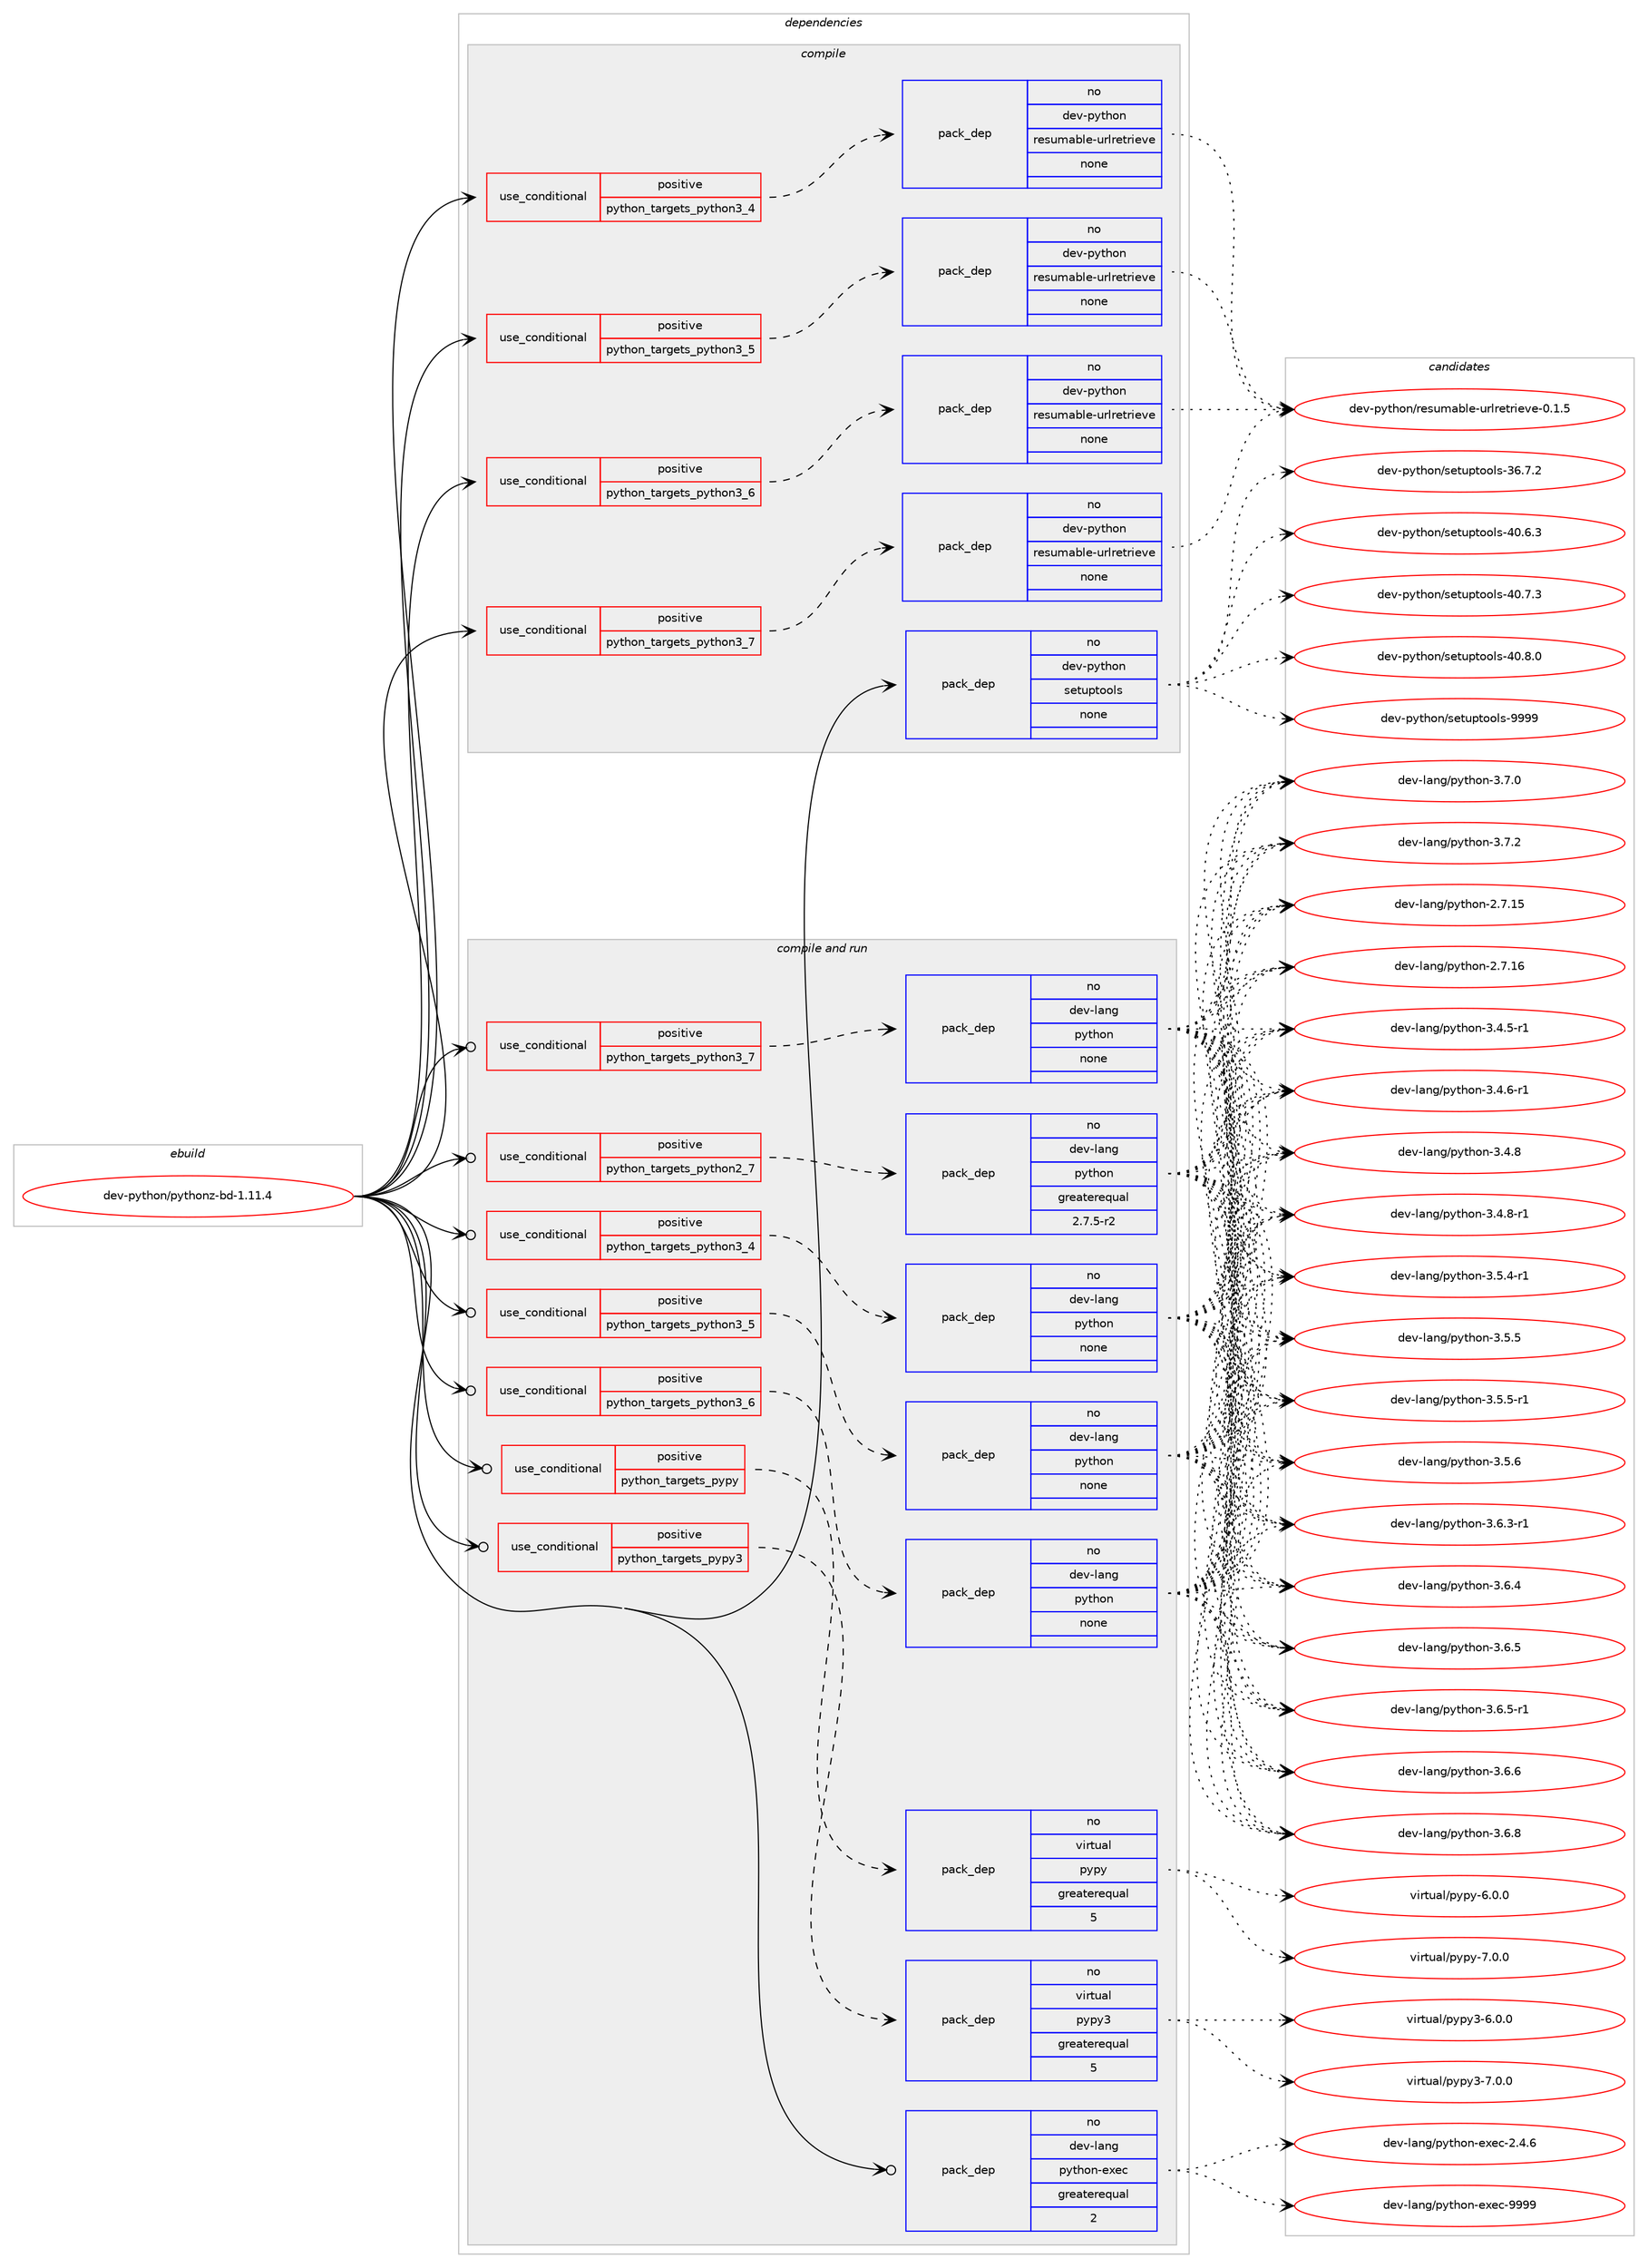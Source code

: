digraph prolog {

# *************
# Graph options
# *************

newrank=true;
concentrate=true;
compound=true;
graph [rankdir=LR,fontname=Helvetica,fontsize=10,ranksep=1.5];#, ranksep=2.5, nodesep=0.2];
edge  [arrowhead=vee];
node  [fontname=Helvetica,fontsize=10];

# **********
# The ebuild
# **********

subgraph cluster_leftcol {
color=gray;
rank=same;
label=<<i>ebuild</i>>;
id [label="dev-python/pythonz-bd-1.11.4", color=red, width=4, href="../dev-python/pythonz-bd-1.11.4.svg"];
}

# ****************
# The dependencies
# ****************

subgraph cluster_midcol {
color=gray;
label=<<i>dependencies</i>>;
subgraph cluster_compile {
fillcolor="#eeeeee";
style=filled;
label=<<i>compile</i>>;
subgraph cond383217 {
dependency1437303 [label=<<TABLE BORDER="0" CELLBORDER="1" CELLSPACING="0" CELLPADDING="4"><TR><TD ROWSPAN="3" CELLPADDING="10">use_conditional</TD></TR><TR><TD>positive</TD></TR><TR><TD>python_targets_python3_4</TD></TR></TABLE>>, shape=none, color=red];
subgraph pack1030731 {
dependency1437304 [label=<<TABLE BORDER="0" CELLBORDER="1" CELLSPACING="0" CELLPADDING="4" WIDTH="220"><TR><TD ROWSPAN="6" CELLPADDING="30">pack_dep</TD></TR><TR><TD WIDTH="110">no</TD></TR><TR><TD>dev-python</TD></TR><TR><TD>resumable-urlretrieve</TD></TR><TR><TD>none</TD></TR><TR><TD></TD></TR></TABLE>>, shape=none, color=blue];
}
dependency1437303:e -> dependency1437304:w [weight=20,style="dashed",arrowhead="vee"];
}
id:e -> dependency1437303:w [weight=20,style="solid",arrowhead="vee"];
subgraph cond383218 {
dependency1437305 [label=<<TABLE BORDER="0" CELLBORDER="1" CELLSPACING="0" CELLPADDING="4"><TR><TD ROWSPAN="3" CELLPADDING="10">use_conditional</TD></TR><TR><TD>positive</TD></TR><TR><TD>python_targets_python3_5</TD></TR></TABLE>>, shape=none, color=red];
subgraph pack1030732 {
dependency1437306 [label=<<TABLE BORDER="0" CELLBORDER="1" CELLSPACING="0" CELLPADDING="4" WIDTH="220"><TR><TD ROWSPAN="6" CELLPADDING="30">pack_dep</TD></TR><TR><TD WIDTH="110">no</TD></TR><TR><TD>dev-python</TD></TR><TR><TD>resumable-urlretrieve</TD></TR><TR><TD>none</TD></TR><TR><TD></TD></TR></TABLE>>, shape=none, color=blue];
}
dependency1437305:e -> dependency1437306:w [weight=20,style="dashed",arrowhead="vee"];
}
id:e -> dependency1437305:w [weight=20,style="solid",arrowhead="vee"];
subgraph cond383219 {
dependency1437307 [label=<<TABLE BORDER="0" CELLBORDER="1" CELLSPACING="0" CELLPADDING="4"><TR><TD ROWSPAN="3" CELLPADDING="10">use_conditional</TD></TR><TR><TD>positive</TD></TR><TR><TD>python_targets_python3_6</TD></TR></TABLE>>, shape=none, color=red];
subgraph pack1030733 {
dependency1437308 [label=<<TABLE BORDER="0" CELLBORDER="1" CELLSPACING="0" CELLPADDING="4" WIDTH="220"><TR><TD ROWSPAN="6" CELLPADDING="30">pack_dep</TD></TR><TR><TD WIDTH="110">no</TD></TR><TR><TD>dev-python</TD></TR><TR><TD>resumable-urlretrieve</TD></TR><TR><TD>none</TD></TR><TR><TD></TD></TR></TABLE>>, shape=none, color=blue];
}
dependency1437307:e -> dependency1437308:w [weight=20,style="dashed",arrowhead="vee"];
}
id:e -> dependency1437307:w [weight=20,style="solid",arrowhead="vee"];
subgraph cond383220 {
dependency1437309 [label=<<TABLE BORDER="0" CELLBORDER="1" CELLSPACING="0" CELLPADDING="4"><TR><TD ROWSPAN="3" CELLPADDING="10">use_conditional</TD></TR><TR><TD>positive</TD></TR><TR><TD>python_targets_python3_7</TD></TR></TABLE>>, shape=none, color=red];
subgraph pack1030734 {
dependency1437310 [label=<<TABLE BORDER="0" CELLBORDER="1" CELLSPACING="0" CELLPADDING="4" WIDTH="220"><TR><TD ROWSPAN="6" CELLPADDING="30">pack_dep</TD></TR><TR><TD WIDTH="110">no</TD></TR><TR><TD>dev-python</TD></TR><TR><TD>resumable-urlretrieve</TD></TR><TR><TD>none</TD></TR><TR><TD></TD></TR></TABLE>>, shape=none, color=blue];
}
dependency1437309:e -> dependency1437310:w [weight=20,style="dashed",arrowhead="vee"];
}
id:e -> dependency1437309:w [weight=20,style="solid",arrowhead="vee"];
subgraph pack1030735 {
dependency1437311 [label=<<TABLE BORDER="0" CELLBORDER="1" CELLSPACING="0" CELLPADDING="4" WIDTH="220"><TR><TD ROWSPAN="6" CELLPADDING="30">pack_dep</TD></TR><TR><TD WIDTH="110">no</TD></TR><TR><TD>dev-python</TD></TR><TR><TD>setuptools</TD></TR><TR><TD>none</TD></TR><TR><TD></TD></TR></TABLE>>, shape=none, color=blue];
}
id:e -> dependency1437311:w [weight=20,style="solid",arrowhead="vee"];
}
subgraph cluster_compileandrun {
fillcolor="#eeeeee";
style=filled;
label=<<i>compile and run</i>>;
subgraph cond383221 {
dependency1437312 [label=<<TABLE BORDER="0" CELLBORDER="1" CELLSPACING="0" CELLPADDING="4"><TR><TD ROWSPAN="3" CELLPADDING="10">use_conditional</TD></TR><TR><TD>positive</TD></TR><TR><TD>python_targets_pypy</TD></TR></TABLE>>, shape=none, color=red];
subgraph pack1030736 {
dependency1437313 [label=<<TABLE BORDER="0" CELLBORDER="1" CELLSPACING="0" CELLPADDING="4" WIDTH="220"><TR><TD ROWSPAN="6" CELLPADDING="30">pack_dep</TD></TR><TR><TD WIDTH="110">no</TD></TR><TR><TD>virtual</TD></TR><TR><TD>pypy</TD></TR><TR><TD>greaterequal</TD></TR><TR><TD>5</TD></TR></TABLE>>, shape=none, color=blue];
}
dependency1437312:e -> dependency1437313:w [weight=20,style="dashed",arrowhead="vee"];
}
id:e -> dependency1437312:w [weight=20,style="solid",arrowhead="odotvee"];
subgraph cond383222 {
dependency1437314 [label=<<TABLE BORDER="0" CELLBORDER="1" CELLSPACING="0" CELLPADDING="4"><TR><TD ROWSPAN="3" CELLPADDING="10">use_conditional</TD></TR><TR><TD>positive</TD></TR><TR><TD>python_targets_pypy3</TD></TR></TABLE>>, shape=none, color=red];
subgraph pack1030737 {
dependency1437315 [label=<<TABLE BORDER="0" CELLBORDER="1" CELLSPACING="0" CELLPADDING="4" WIDTH="220"><TR><TD ROWSPAN="6" CELLPADDING="30">pack_dep</TD></TR><TR><TD WIDTH="110">no</TD></TR><TR><TD>virtual</TD></TR><TR><TD>pypy3</TD></TR><TR><TD>greaterequal</TD></TR><TR><TD>5</TD></TR></TABLE>>, shape=none, color=blue];
}
dependency1437314:e -> dependency1437315:w [weight=20,style="dashed",arrowhead="vee"];
}
id:e -> dependency1437314:w [weight=20,style="solid",arrowhead="odotvee"];
subgraph cond383223 {
dependency1437316 [label=<<TABLE BORDER="0" CELLBORDER="1" CELLSPACING="0" CELLPADDING="4"><TR><TD ROWSPAN="3" CELLPADDING="10">use_conditional</TD></TR><TR><TD>positive</TD></TR><TR><TD>python_targets_python2_7</TD></TR></TABLE>>, shape=none, color=red];
subgraph pack1030738 {
dependency1437317 [label=<<TABLE BORDER="0" CELLBORDER="1" CELLSPACING="0" CELLPADDING="4" WIDTH="220"><TR><TD ROWSPAN="6" CELLPADDING="30">pack_dep</TD></TR><TR><TD WIDTH="110">no</TD></TR><TR><TD>dev-lang</TD></TR><TR><TD>python</TD></TR><TR><TD>greaterequal</TD></TR><TR><TD>2.7.5-r2</TD></TR></TABLE>>, shape=none, color=blue];
}
dependency1437316:e -> dependency1437317:w [weight=20,style="dashed",arrowhead="vee"];
}
id:e -> dependency1437316:w [weight=20,style="solid",arrowhead="odotvee"];
subgraph cond383224 {
dependency1437318 [label=<<TABLE BORDER="0" CELLBORDER="1" CELLSPACING="0" CELLPADDING="4"><TR><TD ROWSPAN="3" CELLPADDING="10">use_conditional</TD></TR><TR><TD>positive</TD></TR><TR><TD>python_targets_python3_4</TD></TR></TABLE>>, shape=none, color=red];
subgraph pack1030739 {
dependency1437319 [label=<<TABLE BORDER="0" CELLBORDER="1" CELLSPACING="0" CELLPADDING="4" WIDTH="220"><TR><TD ROWSPAN="6" CELLPADDING="30">pack_dep</TD></TR><TR><TD WIDTH="110">no</TD></TR><TR><TD>dev-lang</TD></TR><TR><TD>python</TD></TR><TR><TD>none</TD></TR><TR><TD></TD></TR></TABLE>>, shape=none, color=blue];
}
dependency1437318:e -> dependency1437319:w [weight=20,style="dashed",arrowhead="vee"];
}
id:e -> dependency1437318:w [weight=20,style="solid",arrowhead="odotvee"];
subgraph cond383225 {
dependency1437320 [label=<<TABLE BORDER="0" CELLBORDER="1" CELLSPACING="0" CELLPADDING="4"><TR><TD ROWSPAN="3" CELLPADDING="10">use_conditional</TD></TR><TR><TD>positive</TD></TR><TR><TD>python_targets_python3_5</TD></TR></TABLE>>, shape=none, color=red];
subgraph pack1030740 {
dependency1437321 [label=<<TABLE BORDER="0" CELLBORDER="1" CELLSPACING="0" CELLPADDING="4" WIDTH="220"><TR><TD ROWSPAN="6" CELLPADDING="30">pack_dep</TD></TR><TR><TD WIDTH="110">no</TD></TR><TR><TD>dev-lang</TD></TR><TR><TD>python</TD></TR><TR><TD>none</TD></TR><TR><TD></TD></TR></TABLE>>, shape=none, color=blue];
}
dependency1437320:e -> dependency1437321:w [weight=20,style="dashed",arrowhead="vee"];
}
id:e -> dependency1437320:w [weight=20,style="solid",arrowhead="odotvee"];
subgraph cond383226 {
dependency1437322 [label=<<TABLE BORDER="0" CELLBORDER="1" CELLSPACING="0" CELLPADDING="4"><TR><TD ROWSPAN="3" CELLPADDING="10">use_conditional</TD></TR><TR><TD>positive</TD></TR><TR><TD>python_targets_python3_6</TD></TR></TABLE>>, shape=none, color=red];
subgraph pack1030741 {
dependency1437323 [label=<<TABLE BORDER="0" CELLBORDER="1" CELLSPACING="0" CELLPADDING="4" WIDTH="220"><TR><TD ROWSPAN="6" CELLPADDING="30">pack_dep</TD></TR><TR><TD WIDTH="110">no</TD></TR><TR><TD>dev-lang</TD></TR><TR><TD>python</TD></TR><TR><TD>none</TD></TR><TR><TD></TD></TR></TABLE>>, shape=none, color=blue];
}
dependency1437322:e -> dependency1437323:w [weight=20,style="dashed",arrowhead="vee"];
}
id:e -> dependency1437322:w [weight=20,style="solid",arrowhead="odotvee"];
subgraph cond383227 {
dependency1437324 [label=<<TABLE BORDER="0" CELLBORDER="1" CELLSPACING="0" CELLPADDING="4"><TR><TD ROWSPAN="3" CELLPADDING="10">use_conditional</TD></TR><TR><TD>positive</TD></TR><TR><TD>python_targets_python3_7</TD></TR></TABLE>>, shape=none, color=red];
subgraph pack1030742 {
dependency1437325 [label=<<TABLE BORDER="0" CELLBORDER="1" CELLSPACING="0" CELLPADDING="4" WIDTH="220"><TR><TD ROWSPAN="6" CELLPADDING="30">pack_dep</TD></TR><TR><TD WIDTH="110">no</TD></TR><TR><TD>dev-lang</TD></TR><TR><TD>python</TD></TR><TR><TD>none</TD></TR><TR><TD></TD></TR></TABLE>>, shape=none, color=blue];
}
dependency1437324:e -> dependency1437325:w [weight=20,style="dashed",arrowhead="vee"];
}
id:e -> dependency1437324:w [weight=20,style="solid",arrowhead="odotvee"];
subgraph pack1030743 {
dependency1437326 [label=<<TABLE BORDER="0" CELLBORDER="1" CELLSPACING="0" CELLPADDING="4" WIDTH="220"><TR><TD ROWSPAN="6" CELLPADDING="30">pack_dep</TD></TR><TR><TD WIDTH="110">no</TD></TR><TR><TD>dev-lang</TD></TR><TR><TD>python-exec</TD></TR><TR><TD>greaterequal</TD></TR><TR><TD>2</TD></TR></TABLE>>, shape=none, color=blue];
}
id:e -> dependency1437326:w [weight=20,style="solid",arrowhead="odotvee"];
}
subgraph cluster_run {
fillcolor="#eeeeee";
style=filled;
label=<<i>run</i>>;
}
}

# **************
# The candidates
# **************

subgraph cluster_choices {
rank=same;
color=gray;
label=<<i>candidates</i>>;

subgraph choice1030731 {
color=black;
nodesep=1;
choice1001011184511212111610411111047114101115117109979810810145117114108114101116114105101118101454846494653 [label="dev-python/resumable-urlretrieve-0.1.5", color=red, width=4,href="../dev-python/resumable-urlretrieve-0.1.5.svg"];
dependency1437304:e -> choice1001011184511212111610411111047114101115117109979810810145117114108114101116114105101118101454846494653:w [style=dotted,weight="100"];
}
subgraph choice1030732 {
color=black;
nodesep=1;
choice1001011184511212111610411111047114101115117109979810810145117114108114101116114105101118101454846494653 [label="dev-python/resumable-urlretrieve-0.1.5", color=red, width=4,href="../dev-python/resumable-urlretrieve-0.1.5.svg"];
dependency1437306:e -> choice1001011184511212111610411111047114101115117109979810810145117114108114101116114105101118101454846494653:w [style=dotted,weight="100"];
}
subgraph choice1030733 {
color=black;
nodesep=1;
choice1001011184511212111610411111047114101115117109979810810145117114108114101116114105101118101454846494653 [label="dev-python/resumable-urlretrieve-0.1.5", color=red, width=4,href="../dev-python/resumable-urlretrieve-0.1.5.svg"];
dependency1437308:e -> choice1001011184511212111610411111047114101115117109979810810145117114108114101116114105101118101454846494653:w [style=dotted,weight="100"];
}
subgraph choice1030734 {
color=black;
nodesep=1;
choice1001011184511212111610411111047114101115117109979810810145117114108114101116114105101118101454846494653 [label="dev-python/resumable-urlretrieve-0.1.5", color=red, width=4,href="../dev-python/resumable-urlretrieve-0.1.5.svg"];
dependency1437310:e -> choice1001011184511212111610411111047114101115117109979810810145117114108114101116114105101118101454846494653:w [style=dotted,weight="100"];
}
subgraph choice1030735 {
color=black;
nodesep=1;
choice100101118451121211161041111104711510111611711211611111110811545515446554650 [label="dev-python/setuptools-36.7.2", color=red, width=4,href="../dev-python/setuptools-36.7.2.svg"];
choice100101118451121211161041111104711510111611711211611111110811545524846544651 [label="dev-python/setuptools-40.6.3", color=red, width=4,href="../dev-python/setuptools-40.6.3.svg"];
choice100101118451121211161041111104711510111611711211611111110811545524846554651 [label="dev-python/setuptools-40.7.3", color=red, width=4,href="../dev-python/setuptools-40.7.3.svg"];
choice100101118451121211161041111104711510111611711211611111110811545524846564648 [label="dev-python/setuptools-40.8.0", color=red, width=4,href="../dev-python/setuptools-40.8.0.svg"];
choice10010111845112121116104111110471151011161171121161111111081154557575757 [label="dev-python/setuptools-9999", color=red, width=4,href="../dev-python/setuptools-9999.svg"];
dependency1437311:e -> choice100101118451121211161041111104711510111611711211611111110811545515446554650:w [style=dotted,weight="100"];
dependency1437311:e -> choice100101118451121211161041111104711510111611711211611111110811545524846544651:w [style=dotted,weight="100"];
dependency1437311:e -> choice100101118451121211161041111104711510111611711211611111110811545524846554651:w [style=dotted,weight="100"];
dependency1437311:e -> choice100101118451121211161041111104711510111611711211611111110811545524846564648:w [style=dotted,weight="100"];
dependency1437311:e -> choice10010111845112121116104111110471151011161171121161111111081154557575757:w [style=dotted,weight="100"];
}
subgraph choice1030736 {
color=black;
nodesep=1;
choice1181051141161179710847112121112121455446484648 [label="virtual/pypy-6.0.0", color=red, width=4,href="../virtual/pypy-6.0.0.svg"];
choice1181051141161179710847112121112121455546484648 [label="virtual/pypy-7.0.0", color=red, width=4,href="../virtual/pypy-7.0.0.svg"];
dependency1437313:e -> choice1181051141161179710847112121112121455446484648:w [style=dotted,weight="100"];
dependency1437313:e -> choice1181051141161179710847112121112121455546484648:w [style=dotted,weight="100"];
}
subgraph choice1030737 {
color=black;
nodesep=1;
choice118105114116117971084711212111212151455446484648 [label="virtual/pypy3-6.0.0", color=red, width=4,href="../virtual/pypy3-6.0.0.svg"];
choice118105114116117971084711212111212151455546484648 [label="virtual/pypy3-7.0.0", color=red, width=4,href="../virtual/pypy3-7.0.0.svg"];
dependency1437315:e -> choice118105114116117971084711212111212151455446484648:w [style=dotted,weight="100"];
dependency1437315:e -> choice118105114116117971084711212111212151455546484648:w [style=dotted,weight="100"];
}
subgraph choice1030738 {
color=black;
nodesep=1;
choice10010111845108971101034711212111610411111045504655464953 [label="dev-lang/python-2.7.15", color=red, width=4,href="../dev-lang/python-2.7.15.svg"];
choice10010111845108971101034711212111610411111045504655464954 [label="dev-lang/python-2.7.16", color=red, width=4,href="../dev-lang/python-2.7.16.svg"];
choice1001011184510897110103471121211161041111104551465246534511449 [label="dev-lang/python-3.4.5-r1", color=red, width=4,href="../dev-lang/python-3.4.5-r1.svg"];
choice1001011184510897110103471121211161041111104551465246544511449 [label="dev-lang/python-3.4.6-r1", color=red, width=4,href="../dev-lang/python-3.4.6-r1.svg"];
choice100101118451089711010347112121116104111110455146524656 [label="dev-lang/python-3.4.8", color=red, width=4,href="../dev-lang/python-3.4.8.svg"];
choice1001011184510897110103471121211161041111104551465246564511449 [label="dev-lang/python-3.4.8-r1", color=red, width=4,href="../dev-lang/python-3.4.8-r1.svg"];
choice1001011184510897110103471121211161041111104551465346524511449 [label="dev-lang/python-3.5.4-r1", color=red, width=4,href="../dev-lang/python-3.5.4-r1.svg"];
choice100101118451089711010347112121116104111110455146534653 [label="dev-lang/python-3.5.5", color=red, width=4,href="../dev-lang/python-3.5.5.svg"];
choice1001011184510897110103471121211161041111104551465346534511449 [label="dev-lang/python-3.5.5-r1", color=red, width=4,href="../dev-lang/python-3.5.5-r1.svg"];
choice100101118451089711010347112121116104111110455146534654 [label="dev-lang/python-3.5.6", color=red, width=4,href="../dev-lang/python-3.5.6.svg"];
choice1001011184510897110103471121211161041111104551465446514511449 [label="dev-lang/python-3.6.3-r1", color=red, width=4,href="../dev-lang/python-3.6.3-r1.svg"];
choice100101118451089711010347112121116104111110455146544652 [label="dev-lang/python-3.6.4", color=red, width=4,href="../dev-lang/python-3.6.4.svg"];
choice100101118451089711010347112121116104111110455146544653 [label="dev-lang/python-3.6.5", color=red, width=4,href="../dev-lang/python-3.6.5.svg"];
choice1001011184510897110103471121211161041111104551465446534511449 [label="dev-lang/python-3.6.5-r1", color=red, width=4,href="../dev-lang/python-3.6.5-r1.svg"];
choice100101118451089711010347112121116104111110455146544654 [label="dev-lang/python-3.6.6", color=red, width=4,href="../dev-lang/python-3.6.6.svg"];
choice100101118451089711010347112121116104111110455146544656 [label="dev-lang/python-3.6.8", color=red, width=4,href="../dev-lang/python-3.6.8.svg"];
choice100101118451089711010347112121116104111110455146554648 [label="dev-lang/python-3.7.0", color=red, width=4,href="../dev-lang/python-3.7.0.svg"];
choice100101118451089711010347112121116104111110455146554650 [label="dev-lang/python-3.7.2", color=red, width=4,href="../dev-lang/python-3.7.2.svg"];
dependency1437317:e -> choice10010111845108971101034711212111610411111045504655464953:w [style=dotted,weight="100"];
dependency1437317:e -> choice10010111845108971101034711212111610411111045504655464954:w [style=dotted,weight="100"];
dependency1437317:e -> choice1001011184510897110103471121211161041111104551465246534511449:w [style=dotted,weight="100"];
dependency1437317:e -> choice1001011184510897110103471121211161041111104551465246544511449:w [style=dotted,weight="100"];
dependency1437317:e -> choice100101118451089711010347112121116104111110455146524656:w [style=dotted,weight="100"];
dependency1437317:e -> choice1001011184510897110103471121211161041111104551465246564511449:w [style=dotted,weight="100"];
dependency1437317:e -> choice1001011184510897110103471121211161041111104551465346524511449:w [style=dotted,weight="100"];
dependency1437317:e -> choice100101118451089711010347112121116104111110455146534653:w [style=dotted,weight="100"];
dependency1437317:e -> choice1001011184510897110103471121211161041111104551465346534511449:w [style=dotted,weight="100"];
dependency1437317:e -> choice100101118451089711010347112121116104111110455146534654:w [style=dotted,weight="100"];
dependency1437317:e -> choice1001011184510897110103471121211161041111104551465446514511449:w [style=dotted,weight="100"];
dependency1437317:e -> choice100101118451089711010347112121116104111110455146544652:w [style=dotted,weight="100"];
dependency1437317:e -> choice100101118451089711010347112121116104111110455146544653:w [style=dotted,weight="100"];
dependency1437317:e -> choice1001011184510897110103471121211161041111104551465446534511449:w [style=dotted,weight="100"];
dependency1437317:e -> choice100101118451089711010347112121116104111110455146544654:w [style=dotted,weight="100"];
dependency1437317:e -> choice100101118451089711010347112121116104111110455146544656:w [style=dotted,weight="100"];
dependency1437317:e -> choice100101118451089711010347112121116104111110455146554648:w [style=dotted,weight="100"];
dependency1437317:e -> choice100101118451089711010347112121116104111110455146554650:w [style=dotted,weight="100"];
}
subgraph choice1030739 {
color=black;
nodesep=1;
choice10010111845108971101034711212111610411111045504655464953 [label="dev-lang/python-2.7.15", color=red, width=4,href="../dev-lang/python-2.7.15.svg"];
choice10010111845108971101034711212111610411111045504655464954 [label="dev-lang/python-2.7.16", color=red, width=4,href="../dev-lang/python-2.7.16.svg"];
choice1001011184510897110103471121211161041111104551465246534511449 [label="dev-lang/python-3.4.5-r1", color=red, width=4,href="../dev-lang/python-3.4.5-r1.svg"];
choice1001011184510897110103471121211161041111104551465246544511449 [label="dev-lang/python-3.4.6-r1", color=red, width=4,href="../dev-lang/python-3.4.6-r1.svg"];
choice100101118451089711010347112121116104111110455146524656 [label="dev-lang/python-3.4.8", color=red, width=4,href="../dev-lang/python-3.4.8.svg"];
choice1001011184510897110103471121211161041111104551465246564511449 [label="dev-lang/python-3.4.8-r1", color=red, width=4,href="../dev-lang/python-3.4.8-r1.svg"];
choice1001011184510897110103471121211161041111104551465346524511449 [label="dev-lang/python-3.5.4-r1", color=red, width=4,href="../dev-lang/python-3.5.4-r1.svg"];
choice100101118451089711010347112121116104111110455146534653 [label="dev-lang/python-3.5.5", color=red, width=4,href="../dev-lang/python-3.5.5.svg"];
choice1001011184510897110103471121211161041111104551465346534511449 [label="dev-lang/python-3.5.5-r1", color=red, width=4,href="../dev-lang/python-3.5.5-r1.svg"];
choice100101118451089711010347112121116104111110455146534654 [label="dev-lang/python-3.5.6", color=red, width=4,href="../dev-lang/python-3.5.6.svg"];
choice1001011184510897110103471121211161041111104551465446514511449 [label="dev-lang/python-3.6.3-r1", color=red, width=4,href="../dev-lang/python-3.6.3-r1.svg"];
choice100101118451089711010347112121116104111110455146544652 [label="dev-lang/python-3.6.4", color=red, width=4,href="../dev-lang/python-3.6.4.svg"];
choice100101118451089711010347112121116104111110455146544653 [label="dev-lang/python-3.6.5", color=red, width=4,href="../dev-lang/python-3.6.5.svg"];
choice1001011184510897110103471121211161041111104551465446534511449 [label="dev-lang/python-3.6.5-r1", color=red, width=4,href="../dev-lang/python-3.6.5-r1.svg"];
choice100101118451089711010347112121116104111110455146544654 [label="dev-lang/python-3.6.6", color=red, width=4,href="../dev-lang/python-3.6.6.svg"];
choice100101118451089711010347112121116104111110455146544656 [label="dev-lang/python-3.6.8", color=red, width=4,href="../dev-lang/python-3.6.8.svg"];
choice100101118451089711010347112121116104111110455146554648 [label="dev-lang/python-3.7.0", color=red, width=4,href="../dev-lang/python-3.7.0.svg"];
choice100101118451089711010347112121116104111110455146554650 [label="dev-lang/python-3.7.2", color=red, width=4,href="../dev-lang/python-3.7.2.svg"];
dependency1437319:e -> choice10010111845108971101034711212111610411111045504655464953:w [style=dotted,weight="100"];
dependency1437319:e -> choice10010111845108971101034711212111610411111045504655464954:w [style=dotted,weight="100"];
dependency1437319:e -> choice1001011184510897110103471121211161041111104551465246534511449:w [style=dotted,weight="100"];
dependency1437319:e -> choice1001011184510897110103471121211161041111104551465246544511449:w [style=dotted,weight="100"];
dependency1437319:e -> choice100101118451089711010347112121116104111110455146524656:w [style=dotted,weight="100"];
dependency1437319:e -> choice1001011184510897110103471121211161041111104551465246564511449:w [style=dotted,weight="100"];
dependency1437319:e -> choice1001011184510897110103471121211161041111104551465346524511449:w [style=dotted,weight="100"];
dependency1437319:e -> choice100101118451089711010347112121116104111110455146534653:w [style=dotted,weight="100"];
dependency1437319:e -> choice1001011184510897110103471121211161041111104551465346534511449:w [style=dotted,weight="100"];
dependency1437319:e -> choice100101118451089711010347112121116104111110455146534654:w [style=dotted,weight="100"];
dependency1437319:e -> choice1001011184510897110103471121211161041111104551465446514511449:w [style=dotted,weight="100"];
dependency1437319:e -> choice100101118451089711010347112121116104111110455146544652:w [style=dotted,weight="100"];
dependency1437319:e -> choice100101118451089711010347112121116104111110455146544653:w [style=dotted,weight="100"];
dependency1437319:e -> choice1001011184510897110103471121211161041111104551465446534511449:w [style=dotted,weight="100"];
dependency1437319:e -> choice100101118451089711010347112121116104111110455146544654:w [style=dotted,weight="100"];
dependency1437319:e -> choice100101118451089711010347112121116104111110455146544656:w [style=dotted,weight="100"];
dependency1437319:e -> choice100101118451089711010347112121116104111110455146554648:w [style=dotted,weight="100"];
dependency1437319:e -> choice100101118451089711010347112121116104111110455146554650:w [style=dotted,weight="100"];
}
subgraph choice1030740 {
color=black;
nodesep=1;
choice10010111845108971101034711212111610411111045504655464953 [label="dev-lang/python-2.7.15", color=red, width=4,href="../dev-lang/python-2.7.15.svg"];
choice10010111845108971101034711212111610411111045504655464954 [label="dev-lang/python-2.7.16", color=red, width=4,href="../dev-lang/python-2.7.16.svg"];
choice1001011184510897110103471121211161041111104551465246534511449 [label="dev-lang/python-3.4.5-r1", color=red, width=4,href="../dev-lang/python-3.4.5-r1.svg"];
choice1001011184510897110103471121211161041111104551465246544511449 [label="dev-lang/python-3.4.6-r1", color=red, width=4,href="../dev-lang/python-3.4.6-r1.svg"];
choice100101118451089711010347112121116104111110455146524656 [label="dev-lang/python-3.4.8", color=red, width=4,href="../dev-lang/python-3.4.8.svg"];
choice1001011184510897110103471121211161041111104551465246564511449 [label="dev-lang/python-3.4.8-r1", color=red, width=4,href="../dev-lang/python-3.4.8-r1.svg"];
choice1001011184510897110103471121211161041111104551465346524511449 [label="dev-lang/python-3.5.4-r1", color=red, width=4,href="../dev-lang/python-3.5.4-r1.svg"];
choice100101118451089711010347112121116104111110455146534653 [label="dev-lang/python-3.5.5", color=red, width=4,href="../dev-lang/python-3.5.5.svg"];
choice1001011184510897110103471121211161041111104551465346534511449 [label="dev-lang/python-3.5.5-r1", color=red, width=4,href="../dev-lang/python-3.5.5-r1.svg"];
choice100101118451089711010347112121116104111110455146534654 [label="dev-lang/python-3.5.6", color=red, width=4,href="../dev-lang/python-3.5.6.svg"];
choice1001011184510897110103471121211161041111104551465446514511449 [label="dev-lang/python-3.6.3-r1", color=red, width=4,href="../dev-lang/python-3.6.3-r1.svg"];
choice100101118451089711010347112121116104111110455146544652 [label="dev-lang/python-3.6.4", color=red, width=4,href="../dev-lang/python-3.6.4.svg"];
choice100101118451089711010347112121116104111110455146544653 [label="dev-lang/python-3.6.5", color=red, width=4,href="../dev-lang/python-3.6.5.svg"];
choice1001011184510897110103471121211161041111104551465446534511449 [label="dev-lang/python-3.6.5-r1", color=red, width=4,href="../dev-lang/python-3.6.5-r1.svg"];
choice100101118451089711010347112121116104111110455146544654 [label="dev-lang/python-3.6.6", color=red, width=4,href="../dev-lang/python-3.6.6.svg"];
choice100101118451089711010347112121116104111110455146544656 [label="dev-lang/python-3.6.8", color=red, width=4,href="../dev-lang/python-3.6.8.svg"];
choice100101118451089711010347112121116104111110455146554648 [label="dev-lang/python-3.7.0", color=red, width=4,href="../dev-lang/python-3.7.0.svg"];
choice100101118451089711010347112121116104111110455146554650 [label="dev-lang/python-3.7.2", color=red, width=4,href="../dev-lang/python-3.7.2.svg"];
dependency1437321:e -> choice10010111845108971101034711212111610411111045504655464953:w [style=dotted,weight="100"];
dependency1437321:e -> choice10010111845108971101034711212111610411111045504655464954:w [style=dotted,weight="100"];
dependency1437321:e -> choice1001011184510897110103471121211161041111104551465246534511449:w [style=dotted,weight="100"];
dependency1437321:e -> choice1001011184510897110103471121211161041111104551465246544511449:w [style=dotted,weight="100"];
dependency1437321:e -> choice100101118451089711010347112121116104111110455146524656:w [style=dotted,weight="100"];
dependency1437321:e -> choice1001011184510897110103471121211161041111104551465246564511449:w [style=dotted,weight="100"];
dependency1437321:e -> choice1001011184510897110103471121211161041111104551465346524511449:w [style=dotted,weight="100"];
dependency1437321:e -> choice100101118451089711010347112121116104111110455146534653:w [style=dotted,weight="100"];
dependency1437321:e -> choice1001011184510897110103471121211161041111104551465346534511449:w [style=dotted,weight="100"];
dependency1437321:e -> choice100101118451089711010347112121116104111110455146534654:w [style=dotted,weight="100"];
dependency1437321:e -> choice1001011184510897110103471121211161041111104551465446514511449:w [style=dotted,weight="100"];
dependency1437321:e -> choice100101118451089711010347112121116104111110455146544652:w [style=dotted,weight="100"];
dependency1437321:e -> choice100101118451089711010347112121116104111110455146544653:w [style=dotted,weight="100"];
dependency1437321:e -> choice1001011184510897110103471121211161041111104551465446534511449:w [style=dotted,weight="100"];
dependency1437321:e -> choice100101118451089711010347112121116104111110455146544654:w [style=dotted,weight="100"];
dependency1437321:e -> choice100101118451089711010347112121116104111110455146544656:w [style=dotted,weight="100"];
dependency1437321:e -> choice100101118451089711010347112121116104111110455146554648:w [style=dotted,weight="100"];
dependency1437321:e -> choice100101118451089711010347112121116104111110455146554650:w [style=dotted,weight="100"];
}
subgraph choice1030741 {
color=black;
nodesep=1;
choice10010111845108971101034711212111610411111045504655464953 [label="dev-lang/python-2.7.15", color=red, width=4,href="../dev-lang/python-2.7.15.svg"];
choice10010111845108971101034711212111610411111045504655464954 [label="dev-lang/python-2.7.16", color=red, width=4,href="../dev-lang/python-2.7.16.svg"];
choice1001011184510897110103471121211161041111104551465246534511449 [label="dev-lang/python-3.4.5-r1", color=red, width=4,href="../dev-lang/python-3.4.5-r1.svg"];
choice1001011184510897110103471121211161041111104551465246544511449 [label="dev-lang/python-3.4.6-r1", color=red, width=4,href="../dev-lang/python-3.4.6-r1.svg"];
choice100101118451089711010347112121116104111110455146524656 [label="dev-lang/python-3.4.8", color=red, width=4,href="../dev-lang/python-3.4.8.svg"];
choice1001011184510897110103471121211161041111104551465246564511449 [label="dev-lang/python-3.4.8-r1", color=red, width=4,href="../dev-lang/python-3.4.8-r1.svg"];
choice1001011184510897110103471121211161041111104551465346524511449 [label="dev-lang/python-3.5.4-r1", color=red, width=4,href="../dev-lang/python-3.5.4-r1.svg"];
choice100101118451089711010347112121116104111110455146534653 [label="dev-lang/python-3.5.5", color=red, width=4,href="../dev-lang/python-3.5.5.svg"];
choice1001011184510897110103471121211161041111104551465346534511449 [label="dev-lang/python-3.5.5-r1", color=red, width=4,href="../dev-lang/python-3.5.5-r1.svg"];
choice100101118451089711010347112121116104111110455146534654 [label="dev-lang/python-3.5.6", color=red, width=4,href="../dev-lang/python-3.5.6.svg"];
choice1001011184510897110103471121211161041111104551465446514511449 [label="dev-lang/python-3.6.3-r1", color=red, width=4,href="../dev-lang/python-3.6.3-r1.svg"];
choice100101118451089711010347112121116104111110455146544652 [label="dev-lang/python-3.6.4", color=red, width=4,href="../dev-lang/python-3.6.4.svg"];
choice100101118451089711010347112121116104111110455146544653 [label="dev-lang/python-3.6.5", color=red, width=4,href="../dev-lang/python-3.6.5.svg"];
choice1001011184510897110103471121211161041111104551465446534511449 [label="dev-lang/python-3.6.5-r1", color=red, width=4,href="../dev-lang/python-3.6.5-r1.svg"];
choice100101118451089711010347112121116104111110455146544654 [label="dev-lang/python-3.6.6", color=red, width=4,href="../dev-lang/python-3.6.6.svg"];
choice100101118451089711010347112121116104111110455146544656 [label="dev-lang/python-3.6.8", color=red, width=4,href="../dev-lang/python-3.6.8.svg"];
choice100101118451089711010347112121116104111110455146554648 [label="dev-lang/python-3.7.0", color=red, width=4,href="../dev-lang/python-3.7.0.svg"];
choice100101118451089711010347112121116104111110455146554650 [label="dev-lang/python-3.7.2", color=red, width=4,href="../dev-lang/python-3.7.2.svg"];
dependency1437323:e -> choice10010111845108971101034711212111610411111045504655464953:w [style=dotted,weight="100"];
dependency1437323:e -> choice10010111845108971101034711212111610411111045504655464954:w [style=dotted,weight="100"];
dependency1437323:e -> choice1001011184510897110103471121211161041111104551465246534511449:w [style=dotted,weight="100"];
dependency1437323:e -> choice1001011184510897110103471121211161041111104551465246544511449:w [style=dotted,weight="100"];
dependency1437323:e -> choice100101118451089711010347112121116104111110455146524656:w [style=dotted,weight="100"];
dependency1437323:e -> choice1001011184510897110103471121211161041111104551465246564511449:w [style=dotted,weight="100"];
dependency1437323:e -> choice1001011184510897110103471121211161041111104551465346524511449:w [style=dotted,weight="100"];
dependency1437323:e -> choice100101118451089711010347112121116104111110455146534653:w [style=dotted,weight="100"];
dependency1437323:e -> choice1001011184510897110103471121211161041111104551465346534511449:w [style=dotted,weight="100"];
dependency1437323:e -> choice100101118451089711010347112121116104111110455146534654:w [style=dotted,weight="100"];
dependency1437323:e -> choice1001011184510897110103471121211161041111104551465446514511449:w [style=dotted,weight="100"];
dependency1437323:e -> choice100101118451089711010347112121116104111110455146544652:w [style=dotted,weight="100"];
dependency1437323:e -> choice100101118451089711010347112121116104111110455146544653:w [style=dotted,weight="100"];
dependency1437323:e -> choice1001011184510897110103471121211161041111104551465446534511449:w [style=dotted,weight="100"];
dependency1437323:e -> choice100101118451089711010347112121116104111110455146544654:w [style=dotted,weight="100"];
dependency1437323:e -> choice100101118451089711010347112121116104111110455146544656:w [style=dotted,weight="100"];
dependency1437323:e -> choice100101118451089711010347112121116104111110455146554648:w [style=dotted,weight="100"];
dependency1437323:e -> choice100101118451089711010347112121116104111110455146554650:w [style=dotted,weight="100"];
}
subgraph choice1030742 {
color=black;
nodesep=1;
choice10010111845108971101034711212111610411111045504655464953 [label="dev-lang/python-2.7.15", color=red, width=4,href="../dev-lang/python-2.7.15.svg"];
choice10010111845108971101034711212111610411111045504655464954 [label="dev-lang/python-2.7.16", color=red, width=4,href="../dev-lang/python-2.7.16.svg"];
choice1001011184510897110103471121211161041111104551465246534511449 [label="dev-lang/python-3.4.5-r1", color=red, width=4,href="../dev-lang/python-3.4.5-r1.svg"];
choice1001011184510897110103471121211161041111104551465246544511449 [label="dev-lang/python-3.4.6-r1", color=red, width=4,href="../dev-lang/python-3.4.6-r1.svg"];
choice100101118451089711010347112121116104111110455146524656 [label="dev-lang/python-3.4.8", color=red, width=4,href="../dev-lang/python-3.4.8.svg"];
choice1001011184510897110103471121211161041111104551465246564511449 [label="dev-lang/python-3.4.8-r1", color=red, width=4,href="../dev-lang/python-3.4.8-r1.svg"];
choice1001011184510897110103471121211161041111104551465346524511449 [label="dev-lang/python-3.5.4-r1", color=red, width=4,href="../dev-lang/python-3.5.4-r1.svg"];
choice100101118451089711010347112121116104111110455146534653 [label="dev-lang/python-3.5.5", color=red, width=4,href="../dev-lang/python-3.5.5.svg"];
choice1001011184510897110103471121211161041111104551465346534511449 [label="dev-lang/python-3.5.5-r1", color=red, width=4,href="../dev-lang/python-3.5.5-r1.svg"];
choice100101118451089711010347112121116104111110455146534654 [label="dev-lang/python-3.5.6", color=red, width=4,href="../dev-lang/python-3.5.6.svg"];
choice1001011184510897110103471121211161041111104551465446514511449 [label="dev-lang/python-3.6.3-r1", color=red, width=4,href="../dev-lang/python-3.6.3-r1.svg"];
choice100101118451089711010347112121116104111110455146544652 [label="dev-lang/python-3.6.4", color=red, width=4,href="../dev-lang/python-3.6.4.svg"];
choice100101118451089711010347112121116104111110455146544653 [label="dev-lang/python-3.6.5", color=red, width=4,href="../dev-lang/python-3.6.5.svg"];
choice1001011184510897110103471121211161041111104551465446534511449 [label="dev-lang/python-3.6.5-r1", color=red, width=4,href="../dev-lang/python-3.6.5-r1.svg"];
choice100101118451089711010347112121116104111110455146544654 [label="dev-lang/python-3.6.6", color=red, width=4,href="../dev-lang/python-3.6.6.svg"];
choice100101118451089711010347112121116104111110455146544656 [label="dev-lang/python-3.6.8", color=red, width=4,href="../dev-lang/python-3.6.8.svg"];
choice100101118451089711010347112121116104111110455146554648 [label="dev-lang/python-3.7.0", color=red, width=4,href="../dev-lang/python-3.7.0.svg"];
choice100101118451089711010347112121116104111110455146554650 [label="dev-lang/python-3.7.2", color=red, width=4,href="../dev-lang/python-3.7.2.svg"];
dependency1437325:e -> choice10010111845108971101034711212111610411111045504655464953:w [style=dotted,weight="100"];
dependency1437325:e -> choice10010111845108971101034711212111610411111045504655464954:w [style=dotted,weight="100"];
dependency1437325:e -> choice1001011184510897110103471121211161041111104551465246534511449:w [style=dotted,weight="100"];
dependency1437325:e -> choice1001011184510897110103471121211161041111104551465246544511449:w [style=dotted,weight="100"];
dependency1437325:e -> choice100101118451089711010347112121116104111110455146524656:w [style=dotted,weight="100"];
dependency1437325:e -> choice1001011184510897110103471121211161041111104551465246564511449:w [style=dotted,weight="100"];
dependency1437325:e -> choice1001011184510897110103471121211161041111104551465346524511449:w [style=dotted,weight="100"];
dependency1437325:e -> choice100101118451089711010347112121116104111110455146534653:w [style=dotted,weight="100"];
dependency1437325:e -> choice1001011184510897110103471121211161041111104551465346534511449:w [style=dotted,weight="100"];
dependency1437325:e -> choice100101118451089711010347112121116104111110455146534654:w [style=dotted,weight="100"];
dependency1437325:e -> choice1001011184510897110103471121211161041111104551465446514511449:w [style=dotted,weight="100"];
dependency1437325:e -> choice100101118451089711010347112121116104111110455146544652:w [style=dotted,weight="100"];
dependency1437325:e -> choice100101118451089711010347112121116104111110455146544653:w [style=dotted,weight="100"];
dependency1437325:e -> choice1001011184510897110103471121211161041111104551465446534511449:w [style=dotted,weight="100"];
dependency1437325:e -> choice100101118451089711010347112121116104111110455146544654:w [style=dotted,weight="100"];
dependency1437325:e -> choice100101118451089711010347112121116104111110455146544656:w [style=dotted,weight="100"];
dependency1437325:e -> choice100101118451089711010347112121116104111110455146554648:w [style=dotted,weight="100"];
dependency1437325:e -> choice100101118451089711010347112121116104111110455146554650:w [style=dotted,weight="100"];
}
subgraph choice1030743 {
color=black;
nodesep=1;
choice1001011184510897110103471121211161041111104510112010199455046524654 [label="dev-lang/python-exec-2.4.6", color=red, width=4,href="../dev-lang/python-exec-2.4.6.svg"];
choice10010111845108971101034711212111610411111045101120101994557575757 [label="dev-lang/python-exec-9999", color=red, width=4,href="../dev-lang/python-exec-9999.svg"];
dependency1437326:e -> choice1001011184510897110103471121211161041111104510112010199455046524654:w [style=dotted,weight="100"];
dependency1437326:e -> choice10010111845108971101034711212111610411111045101120101994557575757:w [style=dotted,weight="100"];
}
}

}
